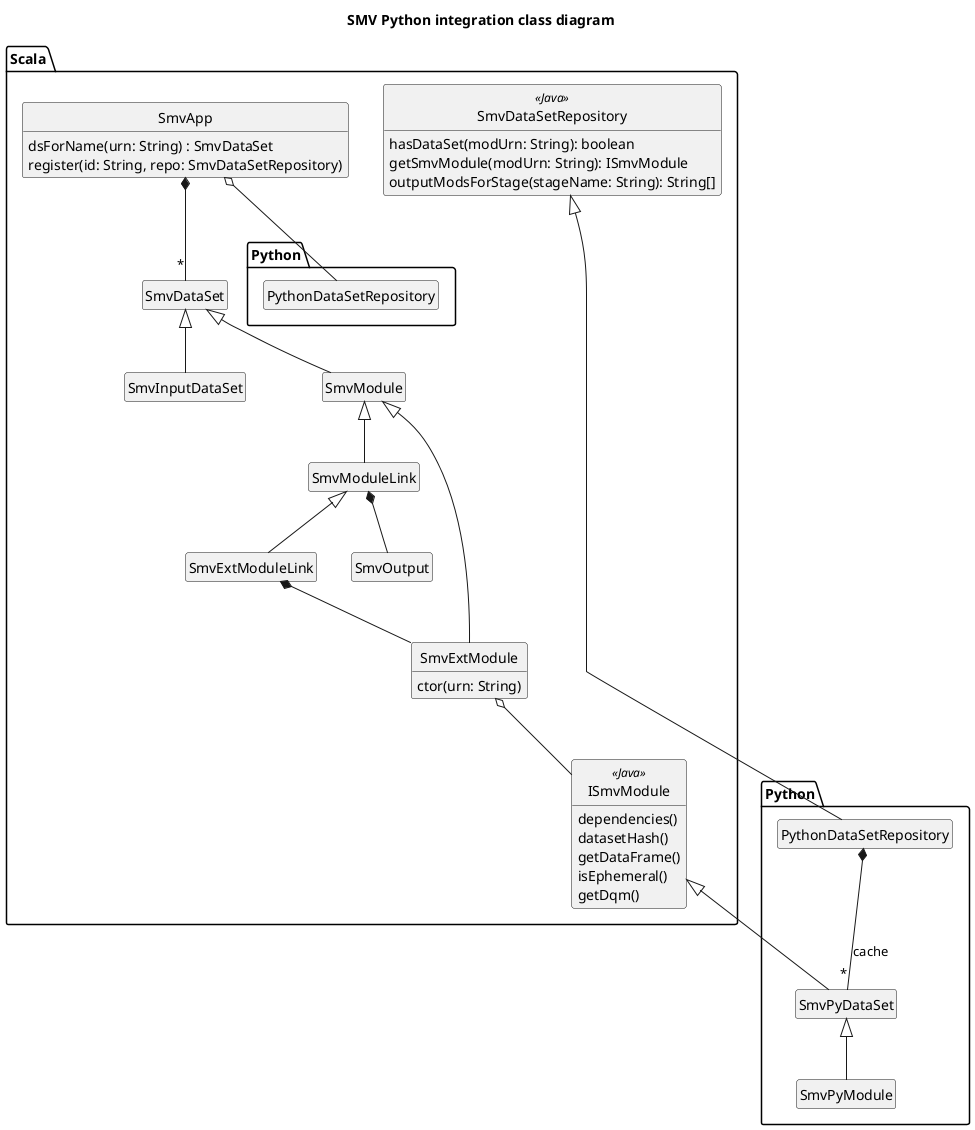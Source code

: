 @startuml

title SMV Python integration class diagram

hide empty methods
hide empty fields
hide circle

package Scala {
  class SmvApp {
    dsForName(urn: String) : SmvDataSet
    register(id: String, repo: SmvDataSetRepository)
  }
  class SmvDataSetRepository <<Java>> {
    hasDataSet(modUrn: String): boolean
    getSmvModule(modUrn: String): ISmvModule
    outputModsForStage(stageName: String): String[]
  }
  class SmvOutput
  class SmvDataSet
  class SmvInputDataSet extends SmvDataSet
  class Scala.ISmvModule <<Java>> {
    dependencies()
    datasetHash()
    getDataFrame()
    isEphemeral()
    getDqm()
  }

  SmvApp o-- Python.PythonDataSetRepository
  SmvApp *-- "*" SmvDataSet

  class SmvModuleLink extends SmvModule
  SmvModuleLink *-- SmvOutput

  class SmvModule extends SmvDataSet

  class SmvExtModule extends SmvModule {
    ctor(urn: String)
  }
  SmvExtModule o-- Scala.ISmvModule

  class SmvExtModuleLink extends SmvModuleLink
  SmvExtModuleLink *-- SmvExtModule
}

package Python {
  class PythonDataSetRepository extends Scala.SmvDataSetRepository
  class SmvPyDataSet extends Scala.ISmvModule

  class SmvPyModule extends SmvPyDataSet

  PythonDataSetRepository *-- "*" SmvPyDataSet : "cache"
}

@enduml
